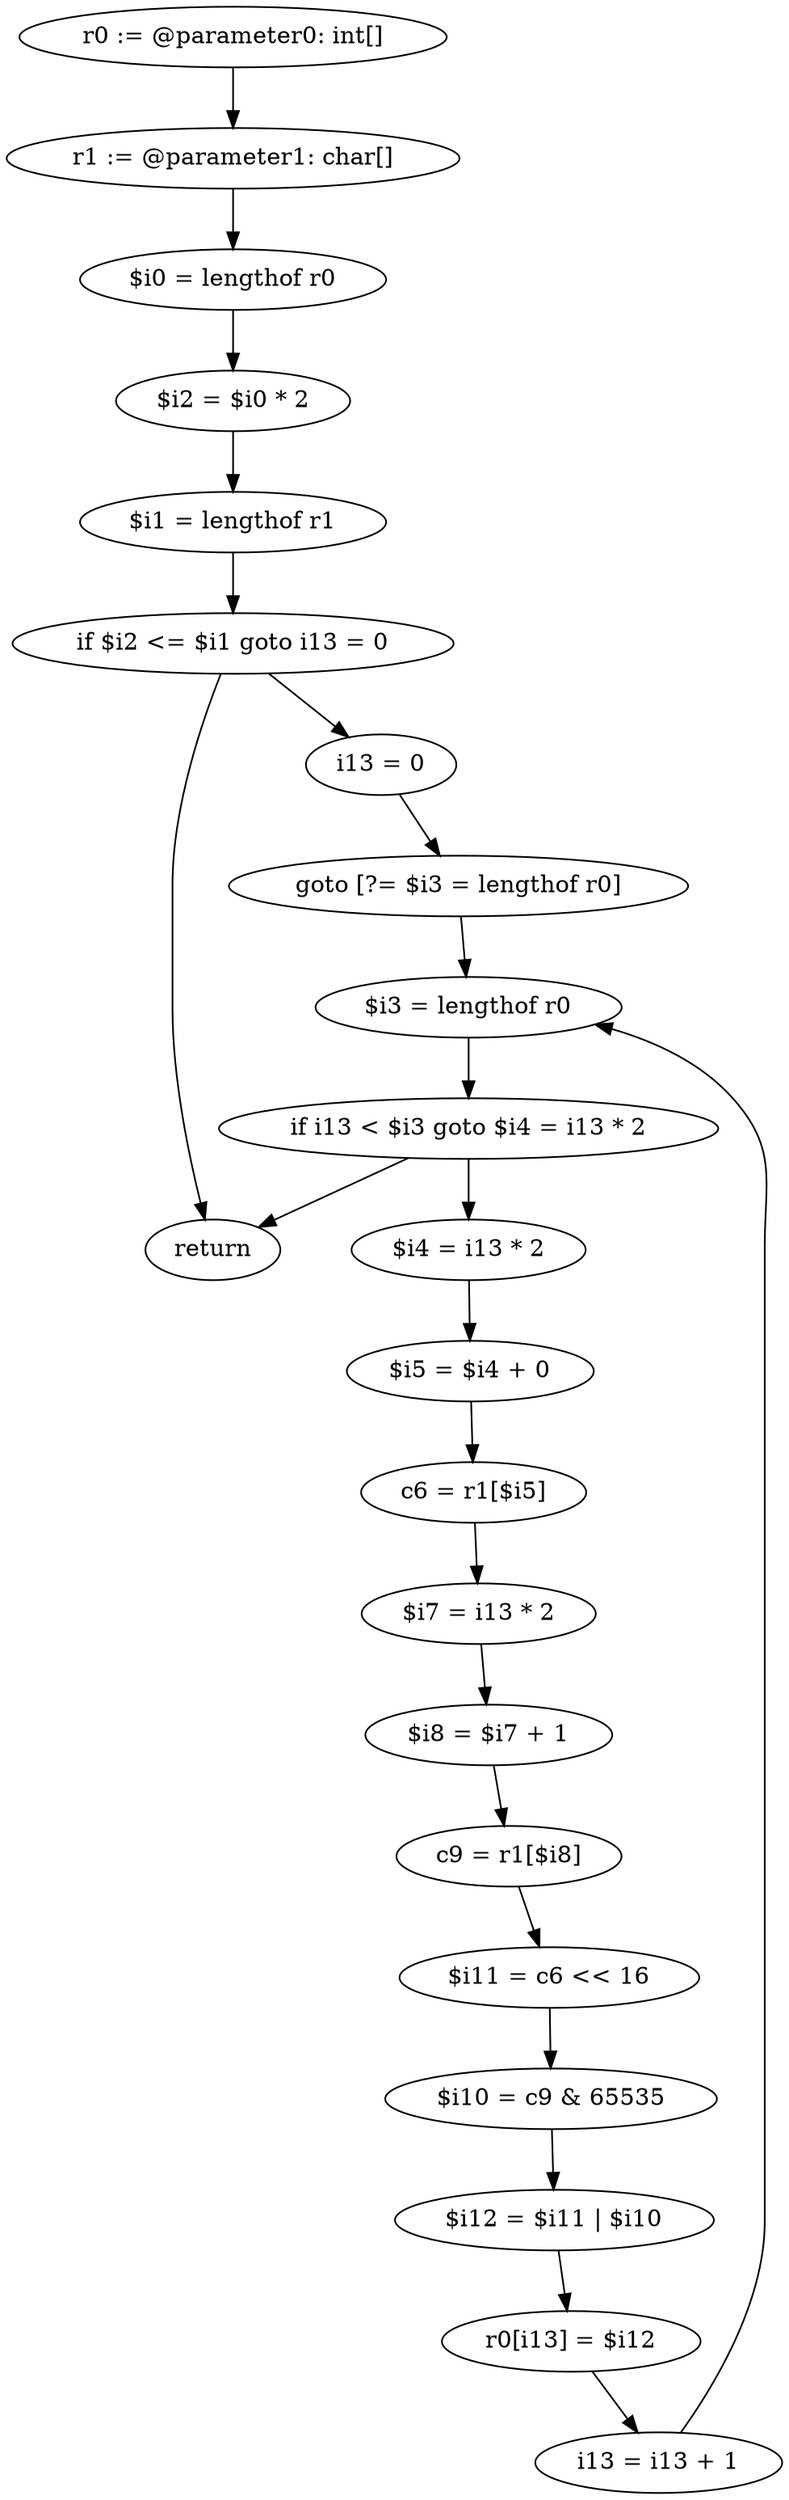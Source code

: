 digraph "unitGraph" {
    "r0 := @parameter0: int[]"
    "r1 := @parameter1: char[]"
    "$i0 = lengthof r0"
    "$i2 = $i0 * 2"
    "$i1 = lengthof r1"
    "if $i2 <= $i1 goto i13 = 0"
    "return"
    "i13 = 0"
    "goto [?= $i3 = lengthof r0]"
    "$i4 = i13 * 2"
    "$i5 = $i4 + 0"
    "c6 = r1[$i5]"
    "$i7 = i13 * 2"
    "$i8 = $i7 + 1"
    "c9 = r1[$i8]"
    "$i11 = c6 << 16"
    "$i10 = c9 & 65535"
    "$i12 = $i11 | $i10"
    "r0[i13] = $i12"
    "i13 = i13 + 1"
    "$i3 = lengthof r0"
    "if i13 < $i3 goto $i4 = i13 * 2"
    "r0 := @parameter0: int[]"->"r1 := @parameter1: char[]";
    "r1 := @parameter1: char[]"->"$i0 = lengthof r0";
    "$i0 = lengthof r0"->"$i2 = $i0 * 2";
    "$i2 = $i0 * 2"->"$i1 = lengthof r1";
    "$i1 = lengthof r1"->"if $i2 <= $i1 goto i13 = 0";
    "if $i2 <= $i1 goto i13 = 0"->"return";
    "if $i2 <= $i1 goto i13 = 0"->"i13 = 0";
    "i13 = 0"->"goto [?= $i3 = lengthof r0]";
    "goto [?= $i3 = lengthof r0]"->"$i3 = lengthof r0";
    "$i4 = i13 * 2"->"$i5 = $i4 + 0";
    "$i5 = $i4 + 0"->"c6 = r1[$i5]";
    "c6 = r1[$i5]"->"$i7 = i13 * 2";
    "$i7 = i13 * 2"->"$i8 = $i7 + 1";
    "$i8 = $i7 + 1"->"c9 = r1[$i8]";
    "c9 = r1[$i8]"->"$i11 = c6 << 16";
    "$i11 = c6 << 16"->"$i10 = c9 & 65535";
    "$i10 = c9 & 65535"->"$i12 = $i11 | $i10";
    "$i12 = $i11 | $i10"->"r0[i13] = $i12";
    "r0[i13] = $i12"->"i13 = i13 + 1";
    "i13 = i13 + 1"->"$i3 = lengthof r0";
    "$i3 = lengthof r0"->"if i13 < $i3 goto $i4 = i13 * 2";
    "if i13 < $i3 goto $i4 = i13 * 2"->"return";
    "if i13 < $i3 goto $i4 = i13 * 2"->"$i4 = i13 * 2";
}

